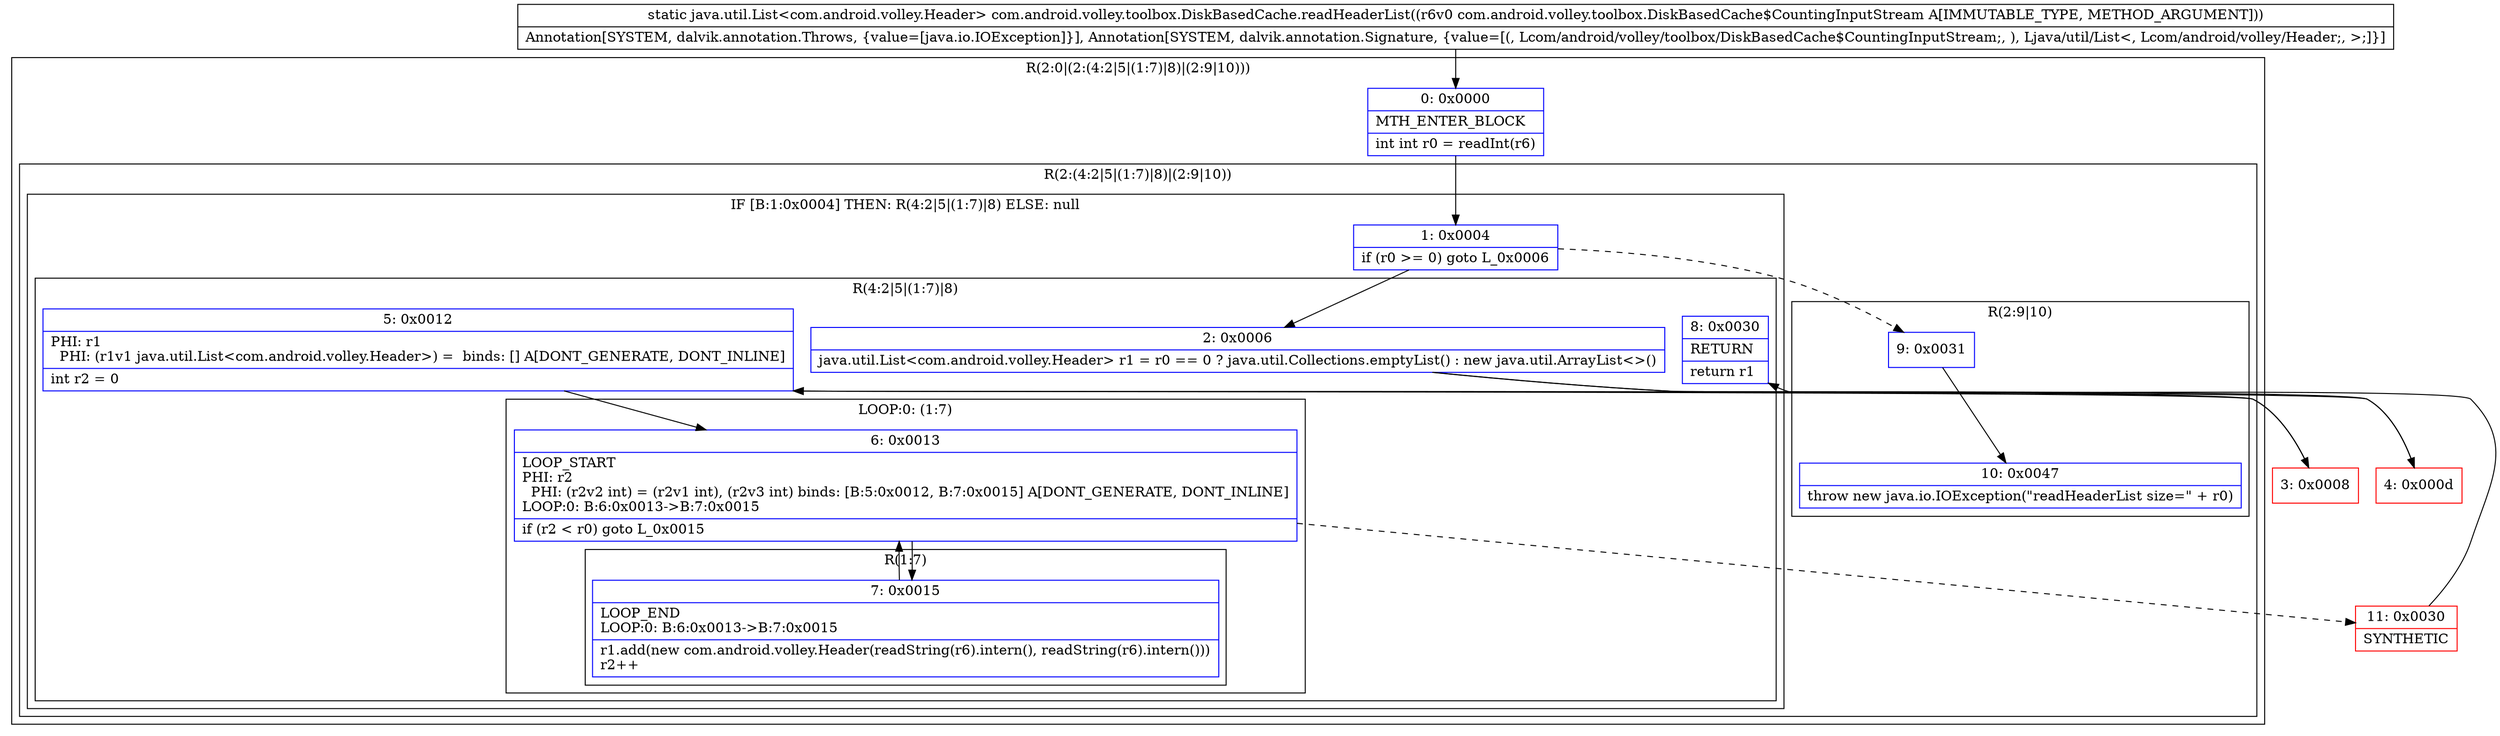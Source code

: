 digraph "CFG forcom.android.volley.toolbox.DiskBasedCache.readHeaderList(Lcom\/android\/volley\/toolbox\/DiskBasedCache$CountingInputStream;)Ljava\/util\/List;" {
subgraph cluster_Region_195627031 {
label = "R(2:0|(2:(4:2|5|(1:7)|8)|(2:9|10)))";
node [shape=record,color=blue];
Node_0 [shape=record,label="{0\:\ 0x0000|MTH_ENTER_BLOCK\l|int int r0 = readInt(r6)\l}"];
subgraph cluster_Region_765935428 {
label = "R(2:(4:2|5|(1:7)|8)|(2:9|10))";
node [shape=record,color=blue];
subgraph cluster_IfRegion_1643994157 {
label = "IF [B:1:0x0004] THEN: R(4:2|5|(1:7)|8) ELSE: null";
node [shape=record,color=blue];
Node_1 [shape=record,label="{1\:\ 0x0004|if (r0 \>= 0) goto L_0x0006\l}"];
subgraph cluster_Region_488076711 {
label = "R(4:2|5|(1:7)|8)";
node [shape=record,color=blue];
Node_2 [shape=record,label="{2\:\ 0x0006|java.util.List\<com.android.volley.Header\> r1 = r0 == 0 ? java.util.Collections.emptyList() : new java.util.ArrayList\<\>()\l}"];
Node_5 [shape=record,label="{5\:\ 0x0012|PHI: r1 \l  PHI: (r1v1 java.util.List\<com.android.volley.Header\>) =  binds: [] A[DONT_GENERATE, DONT_INLINE]\l|int r2 = 0\l}"];
subgraph cluster_LoopRegion_1714318438 {
label = "LOOP:0: (1:7)";
node [shape=record,color=blue];
Node_6 [shape=record,label="{6\:\ 0x0013|LOOP_START\lPHI: r2 \l  PHI: (r2v2 int) = (r2v1 int), (r2v3 int) binds: [B:5:0x0012, B:7:0x0015] A[DONT_GENERATE, DONT_INLINE]\lLOOP:0: B:6:0x0013\-\>B:7:0x0015\l|if (r2 \< r0) goto L_0x0015\l}"];
subgraph cluster_Region_781391277 {
label = "R(1:7)";
node [shape=record,color=blue];
Node_7 [shape=record,label="{7\:\ 0x0015|LOOP_END\lLOOP:0: B:6:0x0013\-\>B:7:0x0015\l|r1.add(new com.android.volley.Header(readString(r6).intern(), readString(r6).intern()))\lr2++\l}"];
}
}
Node_8 [shape=record,label="{8\:\ 0x0030|RETURN\l|return r1\l}"];
}
}
subgraph cluster_Region_629418244 {
label = "R(2:9|10)";
node [shape=record,color=blue];
Node_9 [shape=record,label="{9\:\ 0x0031}"];
Node_10 [shape=record,label="{10\:\ 0x0047|throw new java.io.IOException(\"readHeaderList size=\" + r0)\l}"];
}
}
}
Node_3 [shape=record,color=red,label="{3\:\ 0x0008}"];
Node_4 [shape=record,color=red,label="{4\:\ 0x000d}"];
Node_11 [shape=record,color=red,label="{11\:\ 0x0030|SYNTHETIC\l}"];
MethodNode[shape=record,label="{static java.util.List\<com.android.volley.Header\> com.android.volley.toolbox.DiskBasedCache.readHeaderList((r6v0 com.android.volley.toolbox.DiskBasedCache$CountingInputStream A[IMMUTABLE_TYPE, METHOD_ARGUMENT]))  | Annotation[SYSTEM, dalvik.annotation.Throws, \{value=[java.io.IOException]\}], Annotation[SYSTEM, dalvik.annotation.Signature, \{value=[(, Lcom\/android\/volley\/toolbox\/DiskBasedCache$CountingInputStream;, ), Ljava\/util\/List\<, Lcom\/android\/volley\/Header;, \>;]\}]\l}"];
MethodNode -> Node_0;
Node_0 -> Node_1;
Node_1 -> Node_2;
Node_1 -> Node_9[style=dashed];
Node_2 -> Node_3;
Node_2 -> Node_4;
Node_5 -> Node_6;
Node_6 -> Node_7;
Node_6 -> Node_11[style=dashed];
Node_7 -> Node_6;
Node_9 -> Node_10;
Node_3 -> Node_5;
Node_4 -> Node_5;
Node_11 -> Node_8;
}

